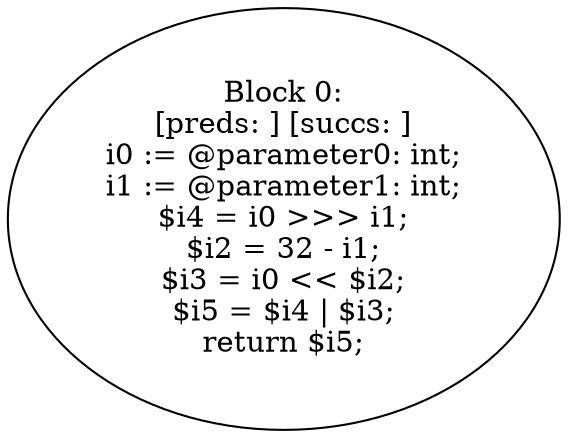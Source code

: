 digraph "unitGraph" {
    "Block 0:
[preds: ] [succs: ]
i0 := @parameter0: int;
i1 := @parameter1: int;
$i4 = i0 >>> i1;
$i2 = 32 - i1;
$i3 = i0 << $i2;
$i5 = $i4 | $i3;
return $i5;
"
}
